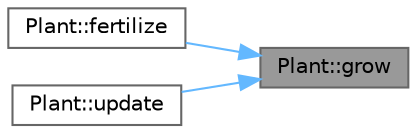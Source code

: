 digraph "Plant::grow"
{
 // INTERACTIVE_SVG=YES
 // LATEX_PDF_SIZE
  bgcolor="transparent";
  edge [fontname=Helvetica,fontsize=10,labelfontname=Helvetica,labelfontsize=10];
  node [fontname=Helvetica,fontsize=10,shape=box,height=0.2,width=0.4];
  rankdir="RL";
  Node1 [id="Node000001",label="Plant::grow",height=0.2,width=0.4,color="gray40", fillcolor="grey60", style="filled", fontcolor="black",tooltip=" "];
  Node1 -> Node2 [id="edge1_Node000001_Node000002",dir="back",color="steelblue1",style="solid",tooltip=" "];
  Node2 [id="Node000002",label="Plant::fertilize",height=0.2,width=0.4,color="grey40", fillcolor="white", style="filled",URL="$class_plant.html#afe24eeadc576f5e361a3f2de3ea144c9",tooltip=" "];
  Node1 -> Node3 [id="edge2_Node000001_Node000003",dir="back",color="steelblue1",style="solid",tooltip=" "];
  Node3 [id="Node000003",label="Plant::update",height=0.2,width=0.4,color="grey40", fillcolor="white", style="filled",URL="$class_plant.html#a5bc9bbea5228581b25660b37169f8c88",tooltip=" "];
}
